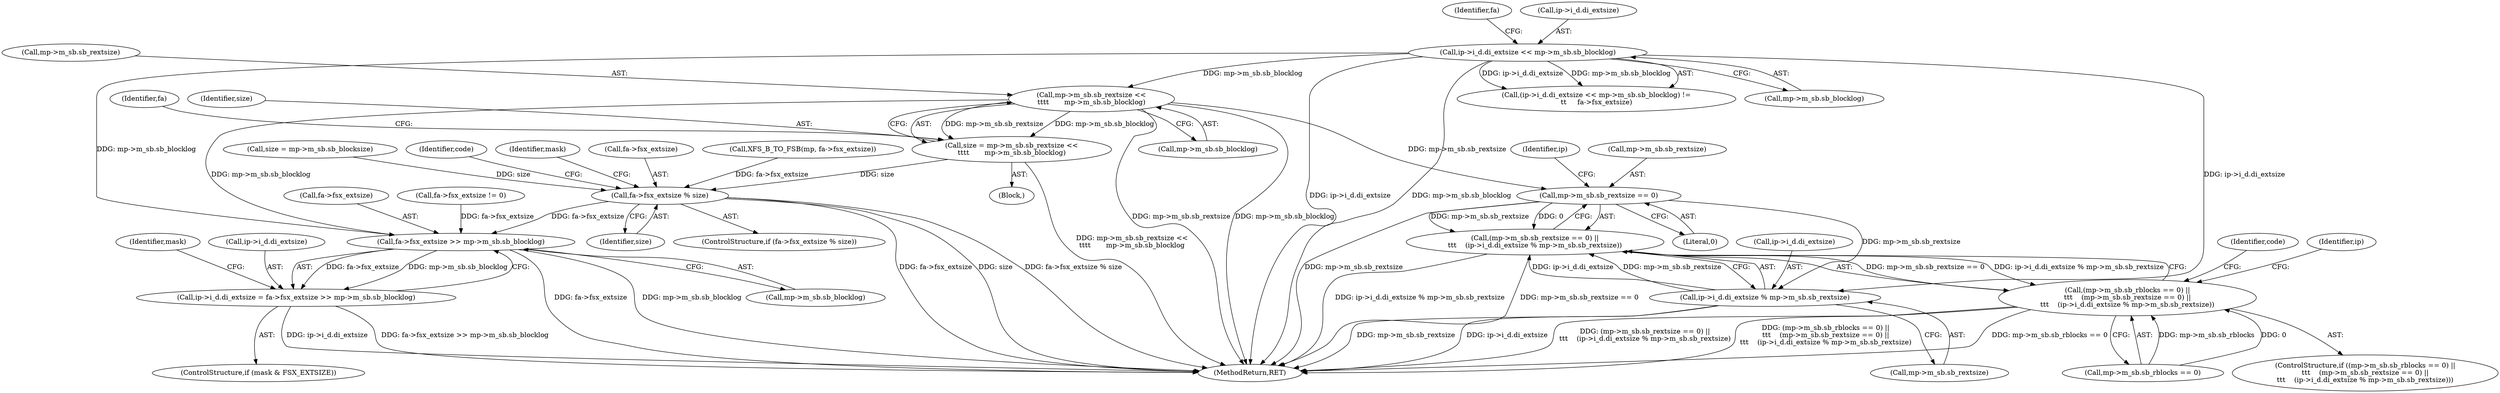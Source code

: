 digraph "0_linux_23adbe12ef7d3d4195e80800ab36b37bee28cd03_4@pointer" {
"1000384" [label="(Call,mp->m_sb.sb_rextsize <<\n\t\t\t\t       mp->m_sb.sb_blocklog)"];
"1000322" [label="(Call,ip->i_d.di_extsize << mp->m_sb.sb_blocklog)"];
"1000382" [label="(Call,size = mp->m_sb.sb_rextsize <<\n\t\t\t\t       mp->m_sb.sb_blocklog)"];
"1000421" [label="(Call,fa->fsx_extsize % size)"];
"1000617" [label="(Call,fa->fsx_extsize >> mp->m_sb.sb_blocklog)"];
"1000611" [label="(Call,ip->i_d.di_extsize = fa->fsx_extsize >> mp->m_sb.sb_blocklog)"];
"1000479" [label="(Call,mp->m_sb.sb_rextsize == 0)"];
"1000478" [label="(Call,(mp->m_sb.sb_rextsize == 0) ||\n\t\t\t    (ip->i_d.di_extsize % mp->m_sb.sb_rextsize))"];
"1000470" [label="(Call,(mp->m_sb.sb_rblocks == 0) ||\n\t\t\t    (mp->m_sb.sb_rextsize == 0) ||\n\t\t\t    (ip->i_d.di_extsize % mp->m_sb.sb_rextsize))"];
"1000486" [label="(Call,ip->i_d.di_extsize % mp->m_sb.sb_rextsize)"];
"1000611" [label="(Call,ip->i_d.di_extsize = fa->fsx_extsize >> mp->m_sb.sb_blocklog)"];
"1000618" [label="(Call,fa->fsx_extsize)"];
"1000390" [label="(Call,mp->m_sb.sb_blocklog)"];
"1000321" [label="(Call,(ip->i_d.di_extsize << mp->m_sb.sb_blocklog) !=\n\t\t     fa->fsx_extsize)"];
"1000423" [label="(Identifier,fa)"];
"1000687" [label="(MethodReturn,RET)"];
"1000487" [label="(Call,ip->i_d.di_extsize)"];
"1000489" [label="(Identifier,ip)"];
"1000621" [label="(Call,mp->m_sb.sb_blocklog)"];
"1000334" [label="(Identifier,fa)"];
"1000323" [label="(Call,ip->i_d.di_extsize)"];
"1000499" [label="(Identifier,code)"];
"1000421" [label="(Call,fa->fsx_extsize % size)"];
"1000628" [label="(Identifier,mask)"];
"1000385" [label="(Call,mp->m_sb.sb_rextsize)"];
"1000479" [label="(Call,mp->m_sb.sb_rextsize == 0)"];
"1000617" [label="(Call,fa->fsx_extsize >> mp->m_sb.sb_blocklog)"];
"1000486" [label="(Call,ip->i_d.di_extsize % mp->m_sb.sb_rextsize)"];
"1000381" [label="(Block,)"];
"1000425" [label="(Identifier,size)"];
"1000422" [label="(Call,fa->fsx_extsize)"];
"1000353" [label="(Call,XFS_B_TO_FSB(mp, fa->fsx_extsize))"];
"1000492" [label="(Call,mp->m_sb.sb_rextsize)"];
"1000382" [label="(Call,size = mp->m_sb.sb_rextsize <<\n\t\t\t\t       mp->m_sb.sb_blocklog)"];
"1000343" [label="(Call,fa->fsx_extsize != 0)"];
"1000480" [label="(Call,mp->m_sb.sb_rextsize)"];
"1000420" [label="(ControlStructure,if (fa->fsx_extsize % size))"];
"1000384" [label="(Call,mp->m_sb.sb_rextsize <<\n\t\t\t\t       mp->m_sb.sb_blocklog)"];
"1000478" [label="(Call,(mp->m_sb.sb_rextsize == 0) ||\n\t\t\t    (ip->i_d.di_extsize % mp->m_sb.sb_rextsize))"];
"1000470" [label="(Call,(mp->m_sb.sb_rblocks == 0) ||\n\t\t\t    (mp->m_sb.sb_rextsize == 0) ||\n\t\t\t    (ip->i_d.di_extsize % mp->m_sb.sb_rextsize))"];
"1000397" [label="(Call,size = mp->m_sb.sb_blocksize)"];
"1000322" [label="(Call,ip->i_d.di_extsize << mp->m_sb.sb_blocklog)"];
"1000485" [label="(Literal,0)"];
"1000328" [label="(Call,mp->m_sb.sb_blocklog)"];
"1000469" [label="(ControlStructure,if ((mp->m_sb.sb_rblocks == 0) ||\n\t\t\t    (mp->m_sb.sb_rextsize == 0) ||\n\t\t\t    (ip->i_d.di_extsize % mp->m_sb.sb_rextsize)))"];
"1000607" [label="(ControlStructure,if (mask & FSX_EXTSIZE))"];
"1000428" [label="(Identifier,code)"];
"1000612" [label="(Call,ip->i_d.di_extsize)"];
"1000471" [label="(Call,mp->m_sb.sb_rblocks == 0)"];
"1000509" [label="(Identifier,ip)"];
"1000434" [label="(Identifier,mask)"];
"1000383" [label="(Identifier,size)"];
"1000384" -> "1000382"  [label="AST: "];
"1000384" -> "1000390"  [label="CFG: "];
"1000385" -> "1000384"  [label="AST: "];
"1000390" -> "1000384"  [label="AST: "];
"1000382" -> "1000384"  [label="CFG: "];
"1000384" -> "1000687"  [label="DDG: mp->m_sb.sb_blocklog"];
"1000384" -> "1000687"  [label="DDG: mp->m_sb.sb_rextsize"];
"1000384" -> "1000382"  [label="DDG: mp->m_sb.sb_rextsize"];
"1000384" -> "1000382"  [label="DDG: mp->m_sb.sb_blocklog"];
"1000322" -> "1000384"  [label="DDG: mp->m_sb.sb_blocklog"];
"1000384" -> "1000479"  [label="DDG: mp->m_sb.sb_rextsize"];
"1000384" -> "1000617"  [label="DDG: mp->m_sb.sb_blocklog"];
"1000322" -> "1000321"  [label="AST: "];
"1000322" -> "1000328"  [label="CFG: "];
"1000323" -> "1000322"  [label="AST: "];
"1000328" -> "1000322"  [label="AST: "];
"1000334" -> "1000322"  [label="CFG: "];
"1000322" -> "1000687"  [label="DDG: mp->m_sb.sb_blocklog"];
"1000322" -> "1000687"  [label="DDG: ip->i_d.di_extsize"];
"1000322" -> "1000321"  [label="DDG: ip->i_d.di_extsize"];
"1000322" -> "1000321"  [label="DDG: mp->m_sb.sb_blocklog"];
"1000322" -> "1000486"  [label="DDG: ip->i_d.di_extsize"];
"1000322" -> "1000617"  [label="DDG: mp->m_sb.sb_blocklog"];
"1000382" -> "1000381"  [label="AST: "];
"1000383" -> "1000382"  [label="AST: "];
"1000423" -> "1000382"  [label="CFG: "];
"1000382" -> "1000687"  [label="DDG: mp->m_sb.sb_rextsize <<\n\t\t\t\t       mp->m_sb.sb_blocklog"];
"1000382" -> "1000421"  [label="DDG: size"];
"1000421" -> "1000420"  [label="AST: "];
"1000421" -> "1000425"  [label="CFG: "];
"1000422" -> "1000421"  [label="AST: "];
"1000425" -> "1000421"  [label="AST: "];
"1000428" -> "1000421"  [label="CFG: "];
"1000434" -> "1000421"  [label="CFG: "];
"1000421" -> "1000687"  [label="DDG: fa->fsx_extsize"];
"1000421" -> "1000687"  [label="DDG: size"];
"1000421" -> "1000687"  [label="DDG: fa->fsx_extsize % size"];
"1000353" -> "1000421"  [label="DDG: fa->fsx_extsize"];
"1000397" -> "1000421"  [label="DDG: size"];
"1000421" -> "1000617"  [label="DDG: fa->fsx_extsize"];
"1000617" -> "1000611"  [label="AST: "];
"1000617" -> "1000621"  [label="CFG: "];
"1000618" -> "1000617"  [label="AST: "];
"1000621" -> "1000617"  [label="AST: "];
"1000611" -> "1000617"  [label="CFG: "];
"1000617" -> "1000687"  [label="DDG: fa->fsx_extsize"];
"1000617" -> "1000687"  [label="DDG: mp->m_sb.sb_blocklog"];
"1000617" -> "1000611"  [label="DDG: fa->fsx_extsize"];
"1000617" -> "1000611"  [label="DDG: mp->m_sb.sb_blocklog"];
"1000343" -> "1000617"  [label="DDG: fa->fsx_extsize"];
"1000611" -> "1000607"  [label="AST: "];
"1000612" -> "1000611"  [label="AST: "];
"1000628" -> "1000611"  [label="CFG: "];
"1000611" -> "1000687"  [label="DDG: fa->fsx_extsize >> mp->m_sb.sb_blocklog"];
"1000611" -> "1000687"  [label="DDG: ip->i_d.di_extsize"];
"1000479" -> "1000478"  [label="AST: "];
"1000479" -> "1000485"  [label="CFG: "];
"1000480" -> "1000479"  [label="AST: "];
"1000485" -> "1000479"  [label="AST: "];
"1000489" -> "1000479"  [label="CFG: "];
"1000478" -> "1000479"  [label="CFG: "];
"1000479" -> "1000687"  [label="DDG: mp->m_sb.sb_rextsize"];
"1000479" -> "1000478"  [label="DDG: mp->m_sb.sb_rextsize"];
"1000479" -> "1000478"  [label="DDG: 0"];
"1000479" -> "1000486"  [label="DDG: mp->m_sb.sb_rextsize"];
"1000478" -> "1000470"  [label="AST: "];
"1000478" -> "1000486"  [label="CFG: "];
"1000486" -> "1000478"  [label="AST: "];
"1000470" -> "1000478"  [label="CFG: "];
"1000478" -> "1000687"  [label="DDG: ip->i_d.di_extsize % mp->m_sb.sb_rextsize"];
"1000478" -> "1000687"  [label="DDG: mp->m_sb.sb_rextsize == 0"];
"1000478" -> "1000470"  [label="DDG: mp->m_sb.sb_rextsize == 0"];
"1000478" -> "1000470"  [label="DDG: ip->i_d.di_extsize % mp->m_sb.sb_rextsize"];
"1000486" -> "1000478"  [label="DDG: ip->i_d.di_extsize"];
"1000486" -> "1000478"  [label="DDG: mp->m_sb.sb_rextsize"];
"1000470" -> "1000469"  [label="AST: "];
"1000470" -> "1000471"  [label="CFG: "];
"1000471" -> "1000470"  [label="AST: "];
"1000499" -> "1000470"  [label="CFG: "];
"1000509" -> "1000470"  [label="CFG: "];
"1000470" -> "1000687"  [label="DDG: mp->m_sb.sb_rblocks == 0"];
"1000470" -> "1000687"  [label="DDG: (mp->m_sb.sb_rextsize == 0) ||\n\t\t\t    (ip->i_d.di_extsize % mp->m_sb.sb_rextsize)"];
"1000470" -> "1000687"  [label="DDG: (mp->m_sb.sb_rblocks == 0) ||\n\t\t\t    (mp->m_sb.sb_rextsize == 0) ||\n\t\t\t    (ip->i_d.di_extsize % mp->m_sb.sb_rextsize)"];
"1000471" -> "1000470"  [label="DDG: mp->m_sb.sb_rblocks"];
"1000471" -> "1000470"  [label="DDG: 0"];
"1000486" -> "1000492"  [label="CFG: "];
"1000487" -> "1000486"  [label="AST: "];
"1000492" -> "1000486"  [label="AST: "];
"1000486" -> "1000687"  [label="DDG: mp->m_sb.sb_rextsize"];
"1000486" -> "1000687"  [label="DDG: ip->i_d.di_extsize"];
}
